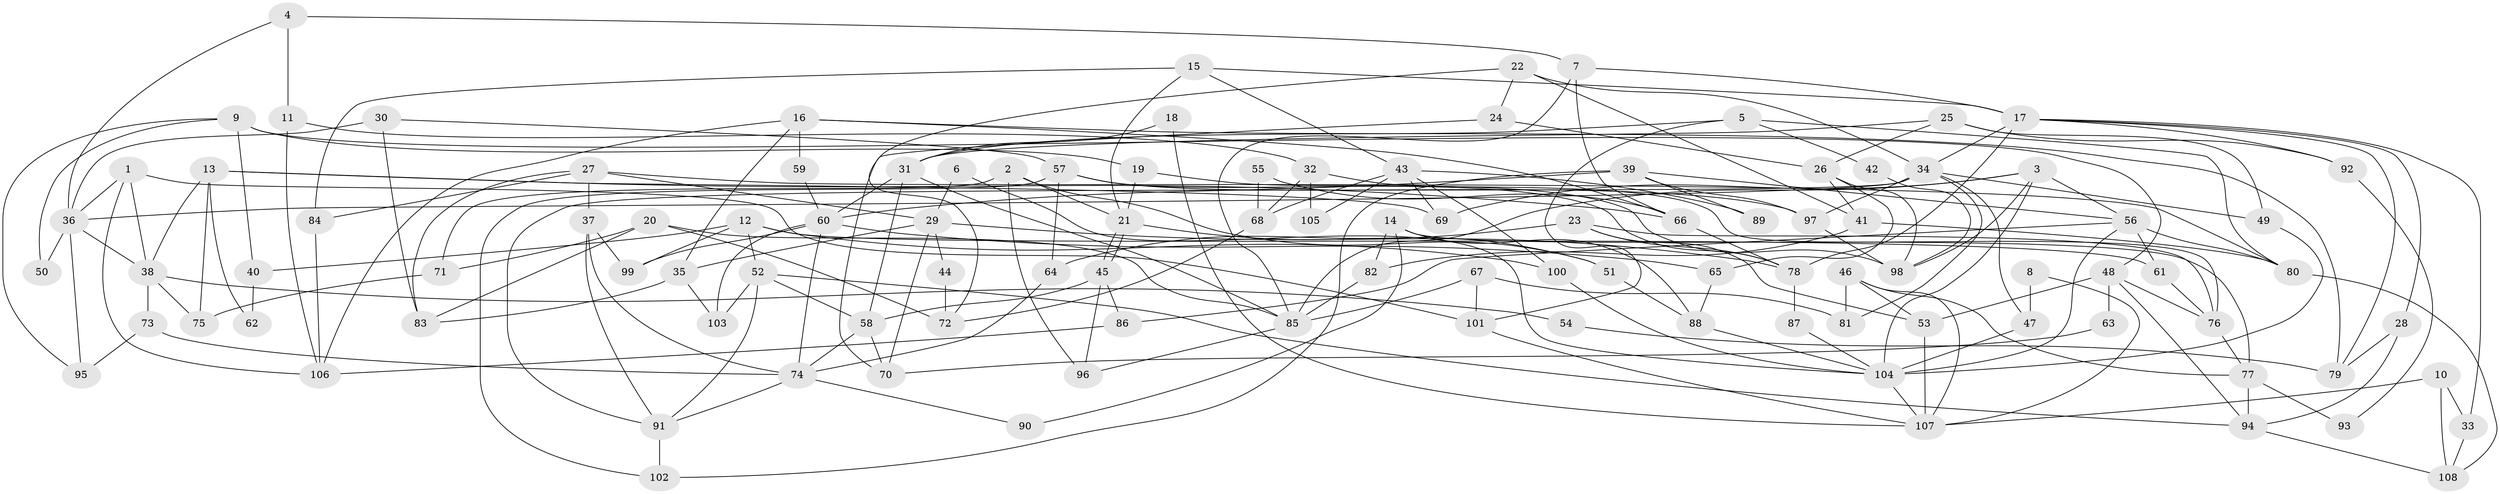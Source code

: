 // Generated by graph-tools (version 1.1) at 2025/26/03/09/25 03:26:13]
// undirected, 108 vertices, 216 edges
graph export_dot {
graph [start="1"]
  node [color=gray90,style=filled];
  1;
  2;
  3;
  4;
  5;
  6;
  7;
  8;
  9;
  10;
  11;
  12;
  13;
  14;
  15;
  16;
  17;
  18;
  19;
  20;
  21;
  22;
  23;
  24;
  25;
  26;
  27;
  28;
  29;
  30;
  31;
  32;
  33;
  34;
  35;
  36;
  37;
  38;
  39;
  40;
  41;
  42;
  43;
  44;
  45;
  46;
  47;
  48;
  49;
  50;
  51;
  52;
  53;
  54;
  55;
  56;
  57;
  58;
  59;
  60;
  61;
  62;
  63;
  64;
  65;
  66;
  67;
  68;
  69;
  70;
  71;
  72;
  73;
  74;
  75;
  76;
  77;
  78;
  79;
  80;
  81;
  82;
  83;
  84;
  85;
  86;
  87;
  88;
  89;
  90;
  91;
  92;
  93;
  94;
  95;
  96;
  97;
  98;
  99;
  100;
  101;
  102;
  103;
  104;
  105;
  106;
  107;
  108;
  1 -- 36;
  1 -- 106;
  1 -- 38;
  1 -- 101;
  2 -- 21;
  2 -- 96;
  2 -- 51;
  2 -- 71;
  3 -- 98;
  3 -- 104;
  3 -- 56;
  3 -- 69;
  3 -- 85;
  4 -- 36;
  4 -- 7;
  4 -- 11;
  5 -- 80;
  5 -- 101;
  5 -- 31;
  5 -- 42;
  6 -- 104;
  6 -- 29;
  7 -- 17;
  7 -- 85;
  7 -- 66;
  8 -- 47;
  8 -- 107;
  9 -- 48;
  9 -- 95;
  9 -- 19;
  9 -- 40;
  9 -- 50;
  10 -- 108;
  10 -- 107;
  10 -- 33;
  11 -- 106;
  11 -- 32;
  12 -- 61;
  12 -- 52;
  12 -- 40;
  12 -- 99;
  12 -- 100;
  13 -- 66;
  13 -- 75;
  13 -- 38;
  13 -- 62;
  13 -- 69;
  14 -- 77;
  14 -- 82;
  14 -- 88;
  14 -- 90;
  15 -- 21;
  15 -- 43;
  15 -- 17;
  15 -- 84;
  16 -- 106;
  16 -- 79;
  16 -- 35;
  16 -- 59;
  16 -- 66;
  17 -- 78;
  17 -- 28;
  17 -- 33;
  17 -- 34;
  17 -- 79;
  17 -- 92;
  18 -- 107;
  18 -- 31;
  19 -- 98;
  19 -- 21;
  20 -- 85;
  20 -- 83;
  20 -- 71;
  20 -- 72;
  21 -- 45;
  21 -- 45;
  21 -- 51;
  22 -- 72;
  22 -- 34;
  22 -- 24;
  22 -- 41;
  23 -- 78;
  23 -- 64;
  23 -- 53;
  23 -- 76;
  24 -- 70;
  24 -- 26;
  25 -- 31;
  25 -- 26;
  25 -- 49;
  25 -- 92;
  26 -- 41;
  26 -- 65;
  26 -- 98;
  27 -- 80;
  27 -- 37;
  27 -- 29;
  27 -- 83;
  27 -- 84;
  28 -- 94;
  28 -- 79;
  29 -- 35;
  29 -- 44;
  29 -- 70;
  29 -- 78;
  30 -- 36;
  30 -- 57;
  30 -- 83;
  31 -- 60;
  31 -- 58;
  31 -- 85;
  32 -- 76;
  32 -- 68;
  32 -- 105;
  33 -- 108;
  34 -- 91;
  34 -- 36;
  34 -- 47;
  34 -- 49;
  34 -- 81;
  34 -- 97;
  35 -- 83;
  35 -- 103;
  36 -- 38;
  36 -- 50;
  36 -- 95;
  37 -- 74;
  37 -- 99;
  37 -- 91;
  38 -- 54;
  38 -- 73;
  38 -- 75;
  39 -- 102;
  39 -- 56;
  39 -- 60;
  39 -- 89;
  39 -- 97;
  40 -- 62;
  41 -- 80;
  41 -- 82;
  42 -- 98;
  43 -- 100;
  43 -- 69;
  43 -- 68;
  43 -- 89;
  43 -- 105;
  44 -- 72;
  45 -- 58;
  45 -- 86;
  45 -- 96;
  46 -- 107;
  46 -- 81;
  46 -- 53;
  46 -- 77;
  47 -- 104;
  48 -- 53;
  48 -- 76;
  48 -- 63;
  48 -- 94;
  49 -- 104;
  51 -- 88;
  52 -- 58;
  52 -- 103;
  52 -- 91;
  52 -- 94;
  53 -- 107;
  54 -- 79;
  55 -- 66;
  55 -- 68;
  56 -- 104;
  56 -- 61;
  56 -- 80;
  56 -- 86;
  57 -- 97;
  57 -- 78;
  57 -- 64;
  57 -- 102;
  58 -- 74;
  58 -- 70;
  59 -- 60;
  60 -- 65;
  60 -- 74;
  60 -- 99;
  60 -- 103;
  61 -- 76;
  63 -- 70;
  64 -- 74;
  65 -- 88;
  66 -- 78;
  67 -- 101;
  67 -- 85;
  67 -- 81;
  68 -- 72;
  71 -- 75;
  73 -- 74;
  73 -- 95;
  74 -- 91;
  74 -- 90;
  76 -- 77;
  77 -- 94;
  77 -- 93;
  78 -- 87;
  80 -- 108;
  82 -- 85;
  84 -- 106;
  85 -- 96;
  86 -- 106;
  87 -- 104;
  88 -- 104;
  91 -- 102;
  92 -- 93;
  94 -- 108;
  97 -- 98;
  100 -- 104;
  101 -- 107;
  104 -- 107;
}
